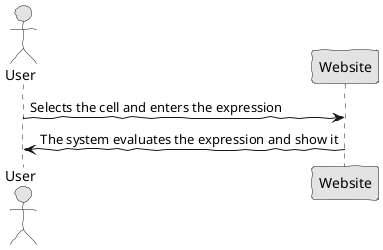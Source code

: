 @startuml Pedro
skinparam handwritten true
skinparam monochrome true
skinparam packageStyle rect
skinparam defaultFontName FG Virgil
skinparam shadowing false

actor User

User->Website: Selects the cell and enters the expression
Website->User: The system evaluates the expression and show it


@enduml
